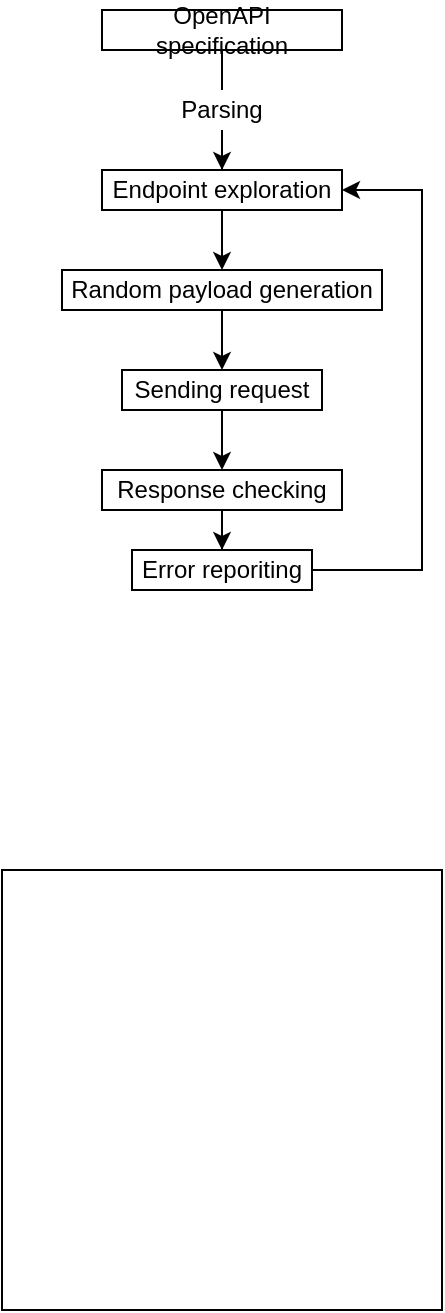 <mxfile version="14.6.6" type="device"><diagram id="1nXpyb0VOkhoQ21JM0nt" name="Page-1"><mxGraphModel dx="569" dy="358" grid="1" gridSize="10" guides="1" tooltips="1" connect="1" arrows="1" fold="1" page="1" pageScale="1" pageWidth="850" pageHeight="1100" math="0" shadow="0"><root><mxCell id="0"/><mxCell id="1" parent="0"/><mxCell id="HXUF14sZff3_kyKJu_u1-32" style="edgeStyle=orthogonalEdgeStyle;rounded=0;orthogonalLoop=1;jettySize=auto;html=1;startArrow=none;" edge="1" parent="1" source="HXUF14sZff3_kyKJu_u1-6" target="HXUF14sZff3_kyKJu_u1-9"><mxGeometry relative="1" as="geometry"/></mxCell><mxCell id="HXUF14sZff3_kyKJu_u1-1" value="OpenAPI specification" style="rounded=0;whiteSpace=wrap;html=1;" vertex="1" parent="1"><mxGeometry x="320" y="240" width="120" height="20" as="geometry"/></mxCell><mxCell id="HXUF14sZff3_kyKJu_u1-2" value="" style="whiteSpace=wrap;html=1;aspect=fixed;" vertex="1" parent="1"><mxGeometry x="270" y="670" width="220" height="220" as="geometry"/></mxCell><mxCell id="HXUF14sZff3_kyKJu_u1-25" style="edgeStyle=orthogonalEdgeStyle;rounded=0;orthogonalLoop=1;jettySize=auto;html=1;exitX=0.5;exitY=1;exitDx=0;exitDy=0;" edge="1" parent="1" source="HXUF14sZff3_kyKJu_u1-9" target="HXUF14sZff3_kyKJu_u1-12"><mxGeometry relative="1" as="geometry"/></mxCell><mxCell id="HXUF14sZff3_kyKJu_u1-9" value="Endpoint exploration" style="rounded=0;whiteSpace=wrap;html=1;" vertex="1" parent="1"><mxGeometry x="320" y="320" width="120" height="20" as="geometry"/></mxCell><mxCell id="HXUF14sZff3_kyKJu_u1-23" style="edgeStyle=orthogonalEdgeStyle;rounded=0;orthogonalLoop=1;jettySize=auto;html=1;exitX=0.5;exitY=1;exitDx=0;exitDy=0;entryX=0.5;entryY=0;entryDx=0;entryDy=0;" edge="1" parent="1" source="HXUF14sZff3_kyKJu_u1-12" target="HXUF14sZff3_kyKJu_u1-15"><mxGeometry relative="1" as="geometry"/></mxCell><mxCell id="HXUF14sZff3_kyKJu_u1-12" value="Random payload generation" style="rounded=0;whiteSpace=wrap;html=1;" vertex="1" parent="1"><mxGeometry x="300" y="370" width="160" height="20" as="geometry"/></mxCell><mxCell id="HXUF14sZff3_kyKJu_u1-22" style="edgeStyle=orthogonalEdgeStyle;rounded=0;orthogonalLoop=1;jettySize=auto;html=1;exitX=0.5;exitY=1;exitDx=0;exitDy=0;entryX=0.5;entryY=0;entryDx=0;entryDy=0;" edge="1" parent="1" source="HXUF14sZff3_kyKJu_u1-15" target="HXUF14sZff3_kyKJu_u1-17"><mxGeometry relative="1" as="geometry"/></mxCell><mxCell id="HXUF14sZff3_kyKJu_u1-15" value="Sending request" style="rounded=0;whiteSpace=wrap;html=1;" vertex="1" parent="1"><mxGeometry x="330" y="420" width="100" height="20" as="geometry"/></mxCell><mxCell id="HXUF14sZff3_kyKJu_u1-26" style="edgeStyle=orthogonalEdgeStyle;rounded=0;orthogonalLoop=1;jettySize=auto;html=1;" edge="1" parent="1" source="HXUF14sZff3_kyKJu_u1-17" target="HXUF14sZff3_kyKJu_u1-19"><mxGeometry relative="1" as="geometry"/></mxCell><mxCell id="HXUF14sZff3_kyKJu_u1-17" value="Response checking" style="rounded=0;whiteSpace=wrap;html=1;" vertex="1" parent="1"><mxGeometry x="320" y="470" width="120" height="20" as="geometry"/></mxCell><mxCell id="HXUF14sZff3_kyKJu_u1-27" style="edgeStyle=orthogonalEdgeStyle;rounded=0;orthogonalLoop=1;jettySize=auto;html=1;entryX=1;entryY=0.5;entryDx=0;entryDy=0;" edge="1" parent="1" source="HXUF14sZff3_kyKJu_u1-19" target="HXUF14sZff3_kyKJu_u1-9"><mxGeometry relative="1" as="geometry"><Array as="points"><mxPoint x="480" y="520"/><mxPoint x="480" y="330"/></Array></mxGeometry></mxCell><mxCell id="HXUF14sZff3_kyKJu_u1-19" value="Error reporiting" style="rounded=0;whiteSpace=wrap;html=1;" vertex="1" parent="1"><mxGeometry x="335" y="510" width="90" height="20" as="geometry"/></mxCell><mxCell id="HXUF14sZff3_kyKJu_u1-6" value="Parsing" style="text;html=1;strokeColor=none;fillColor=none;align=center;verticalAlign=middle;whiteSpace=wrap;rounded=0;" vertex="1" parent="1"><mxGeometry x="360" y="280" width="40" height="20" as="geometry"/></mxCell><mxCell id="HXUF14sZff3_kyKJu_u1-33" value="" style="edgeStyle=orthogonalEdgeStyle;rounded=0;orthogonalLoop=1;jettySize=auto;html=1;endArrow=none;" edge="1" parent="1" source="HXUF14sZff3_kyKJu_u1-1" target="HXUF14sZff3_kyKJu_u1-6"><mxGeometry relative="1" as="geometry"><mxPoint x="380" y="270" as="sourcePoint"/><mxPoint x="380" y="320" as="targetPoint"/></mxGeometry></mxCell></root></mxGraphModel></diagram></mxfile>